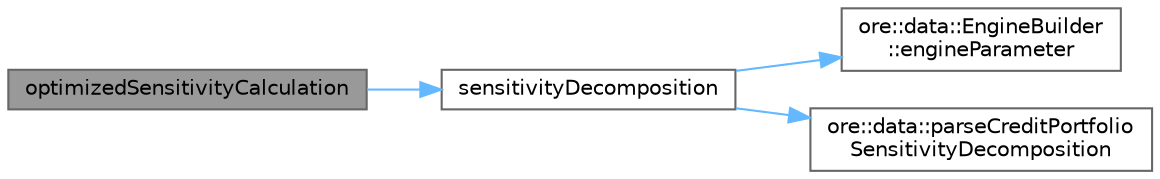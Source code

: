 digraph "optimizedSensitivityCalculation"
{
 // INTERACTIVE_SVG=YES
 // LATEX_PDF_SIZE
  bgcolor="transparent";
  edge [fontname=Helvetica,fontsize=10,labelfontname=Helvetica,labelfontsize=10];
  node [fontname=Helvetica,fontsize=10,shape=box,height=0.2,width=0.4];
  rankdir="LR";
  Node1 [label="optimizedSensitivityCalculation",height=0.2,width=0.4,color="gray40", fillcolor="grey60", style="filled", fontcolor="black",tooltip=" "];
  Node1 -> Node2 [color="steelblue1",style="solid"];
  Node2 [label="sensitivityDecomposition",height=0.2,width=0.4,color="grey40", fillcolor="white", style="filled",URL="$classore_1_1data_1_1_cdo_engine_builder.html#a4d4c26fc63825a8b421958571f7f2d7f",tooltip=" "];
  Node2 -> Node3 [color="steelblue1",style="solid"];
  Node3 [label="ore::data::EngineBuilder\l::engineParameter",height=0.2,width=0.4,color="grey40", fillcolor="white", style="filled",URL="$classore_1_1data_1_1_engine_builder.html#a9d7654707f3b935dcf6a7b19df70c085",tooltip=" "];
  Node2 -> Node4 [color="steelblue1",style="solid"];
  Node4 [label="ore::data::parseCreditPortfolio\lSensitivityDecomposition",height=0.2,width=0.4,color="grey40", fillcolor="white", style="filled",URL="$namespaceore_1_1data.html#a56ee6f47c8fee08dcca2479c04e0f0c0",tooltip="Convert text to CreditPortfolioSensitivitiyDecomposition."];
}
